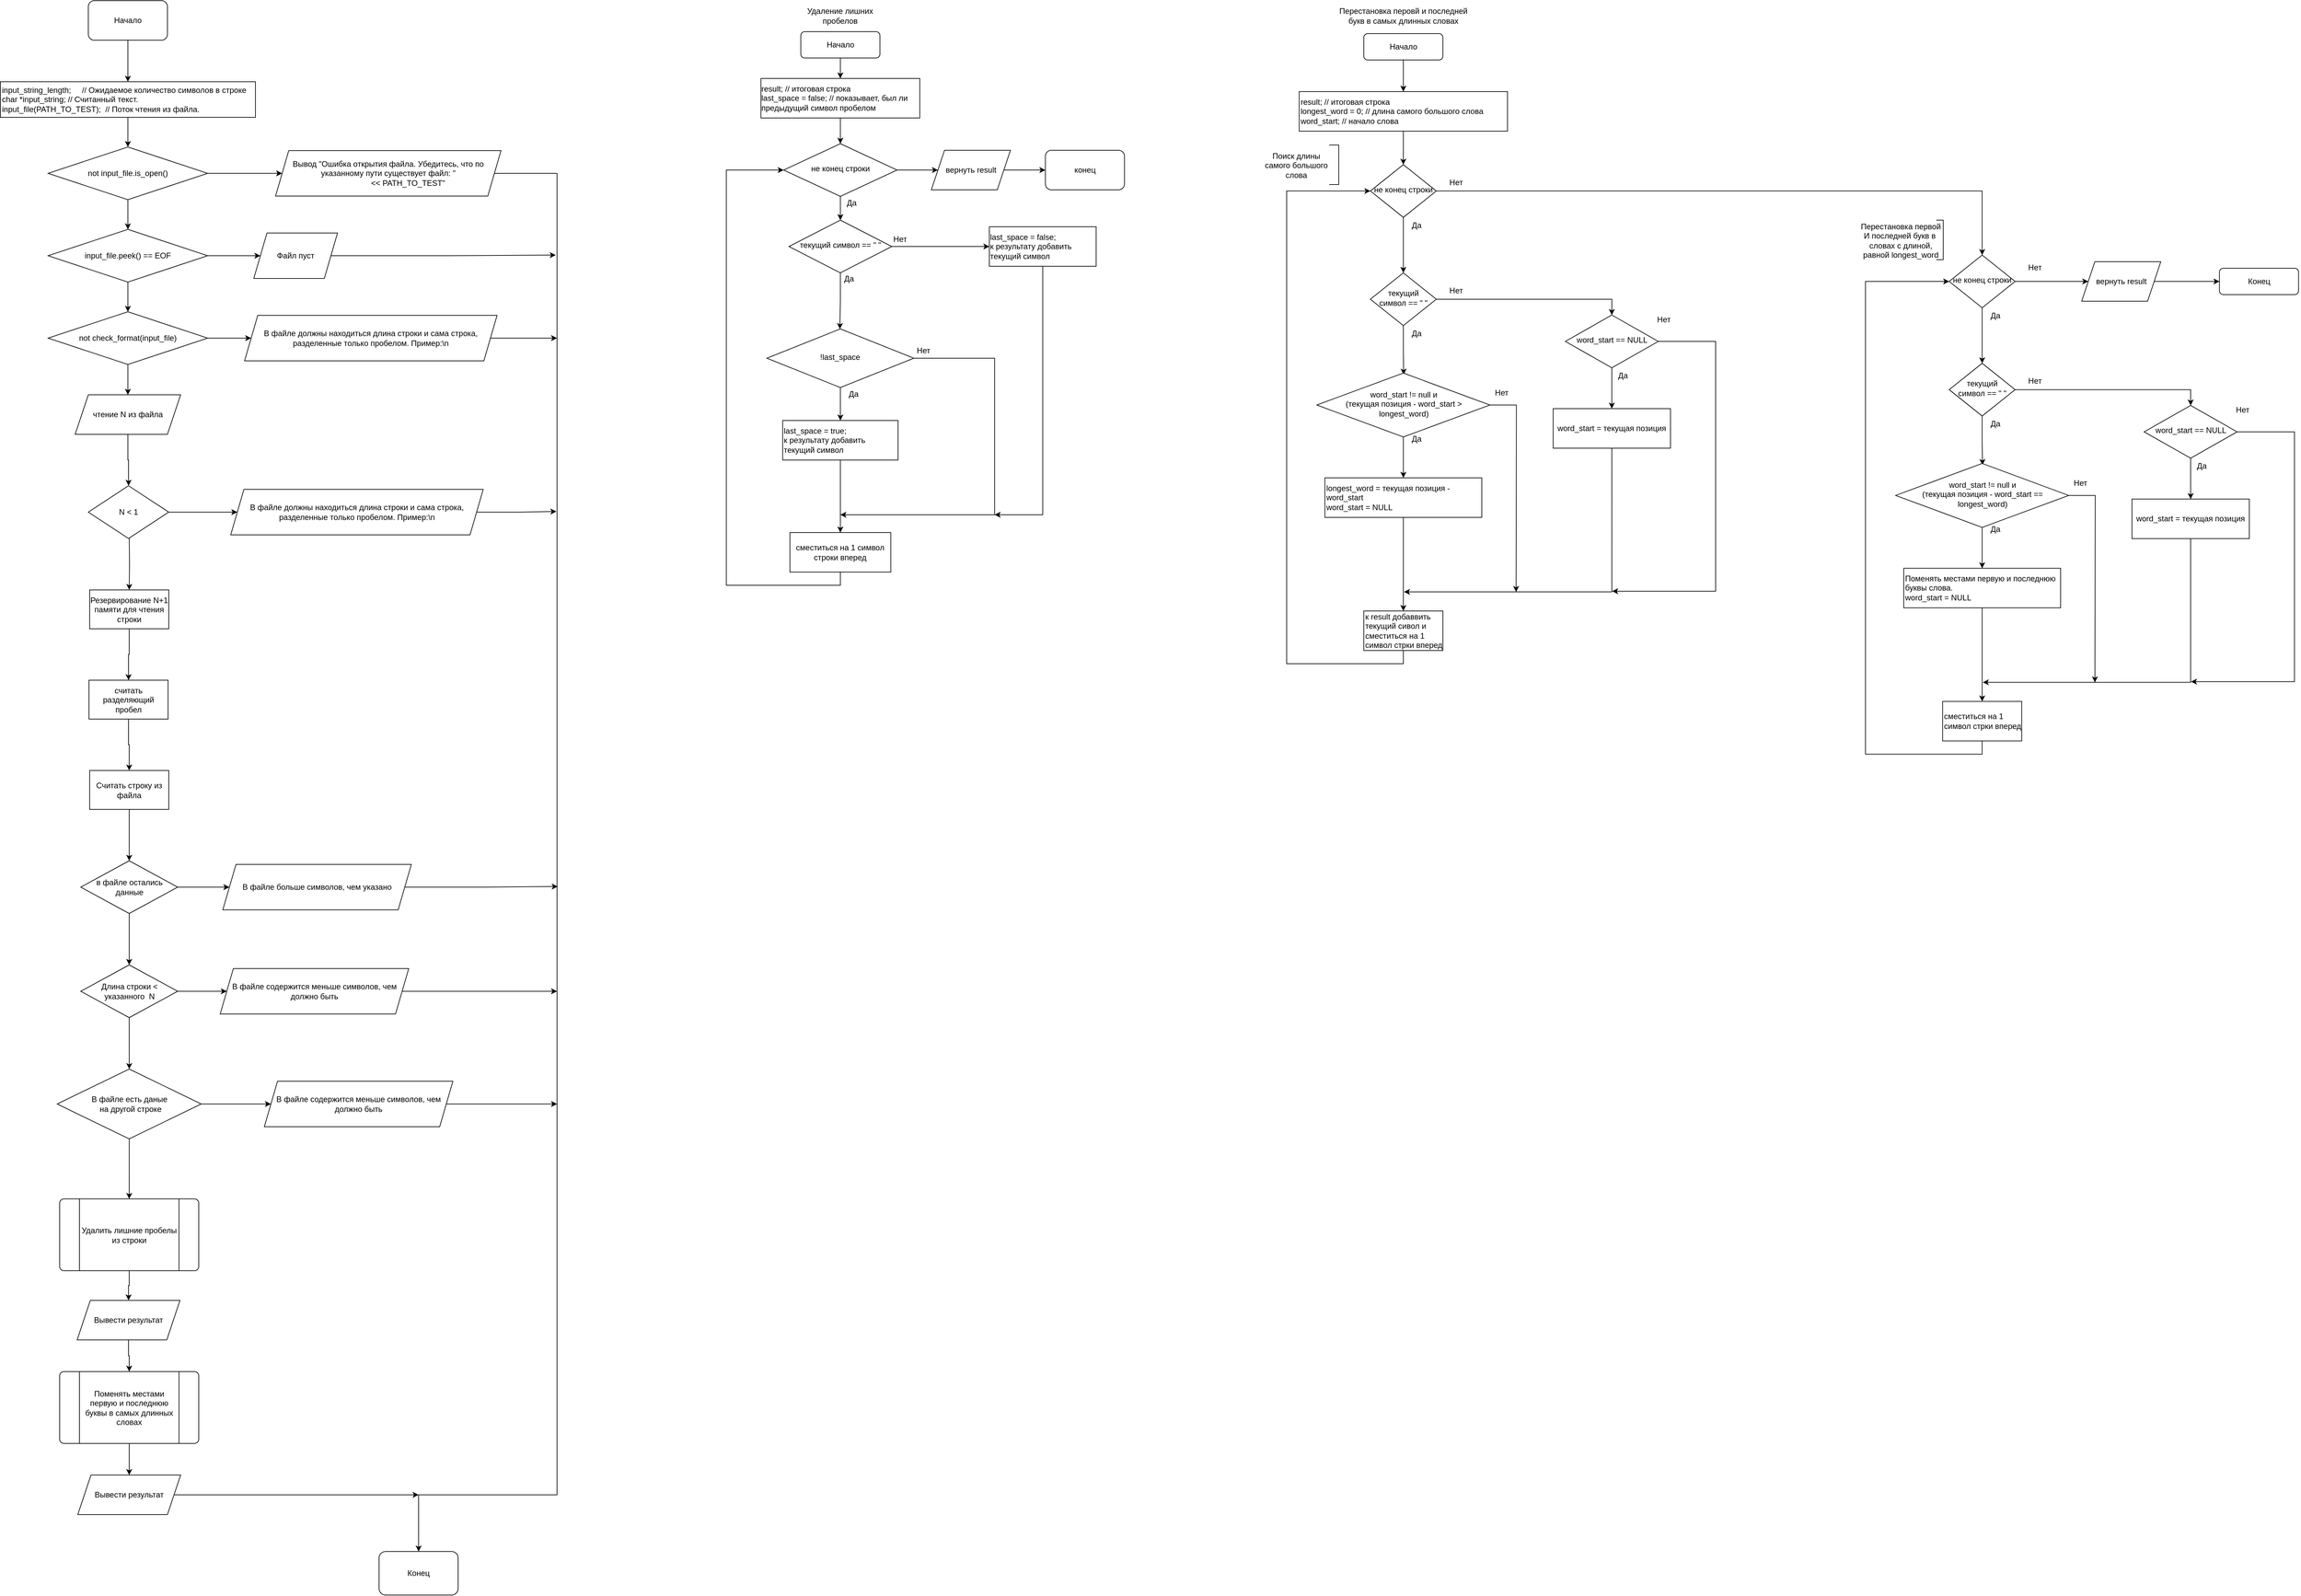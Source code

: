 <mxfile version="22.1.2" type="device">
  <diagram name="Страница — 1" id="MZVa7jPSx1NcyBWxPiv5">
    <mxGraphModel dx="8632" dy="5152" grid="0" gridSize="10" guides="1" tooltips="1" connect="1" arrows="1" fold="1" page="0" pageScale="1" pageWidth="827" pageHeight="1169" math="0" shadow="0">
      <root>
        <mxCell id="0" />
        <mxCell id="1" parent="0" />
        <mxCell id="72HGiSXZPxvzh-8G6nqW-5" style="edgeStyle=orthogonalEdgeStyle;rounded=0;orthogonalLoop=1;jettySize=auto;html=1;" parent="1" source="72HGiSXZPxvzh-8G6nqW-2" target="72HGiSXZPxvzh-8G6nqW-4" edge="1">
          <mxGeometry relative="1" as="geometry" />
        </mxCell>
        <mxCell id="72HGiSXZPxvzh-8G6nqW-2" value="&lt;div&gt;input_string_length;&amp;nbsp; &amp;nbsp; &amp;nbsp;// Ожидаемое количество символов в строке&lt;/div&gt;&lt;div style=&quot;&quot;&gt;&lt;span style=&quot;background-color: initial;&quot;&gt;char *input_string; // Считанный текст.&lt;/span&gt;&lt;/div&gt;&lt;div&gt;input_file(PATH_TO_TEST);&amp;nbsp; // Поток чтения из файла.&lt;/div&gt;" style="rounded=0;whiteSpace=wrap;html=1;align=left;" parent="1" vertex="1">
          <mxGeometry x="-6.5" y="102" width="387" height="54" as="geometry" />
        </mxCell>
        <mxCell id="72HGiSXZPxvzh-8G6nqW-3" style="edgeStyle=orthogonalEdgeStyle;rounded=0;orthogonalLoop=1;jettySize=auto;html=1;" parent="1" source="72HGiSXZPxvzh-8G6nqW-1" target="72HGiSXZPxvzh-8G6nqW-2" edge="1">
          <mxGeometry relative="1" as="geometry" />
        </mxCell>
        <mxCell id="72HGiSXZPxvzh-8G6nqW-1" value="Начало" style="rounded=1;whiteSpace=wrap;html=1;" parent="1" vertex="1">
          <mxGeometry x="127" y="-21" width="120" height="60" as="geometry" />
        </mxCell>
        <mxCell id="72HGiSXZPxvzh-8G6nqW-7" style="edgeStyle=orthogonalEdgeStyle;rounded=0;orthogonalLoop=1;jettySize=auto;html=1;" parent="1" source="72HGiSXZPxvzh-8G6nqW-4" target="72HGiSXZPxvzh-8G6nqW-6" edge="1">
          <mxGeometry relative="1" as="geometry" />
        </mxCell>
        <mxCell id="72HGiSXZPxvzh-8G6nqW-14" style="edgeStyle=orthogonalEdgeStyle;rounded=0;orthogonalLoop=1;jettySize=auto;html=1;" parent="1" source="72HGiSXZPxvzh-8G6nqW-4" target="72HGiSXZPxvzh-8G6nqW-10" edge="1">
          <mxGeometry relative="1" as="geometry" />
        </mxCell>
        <mxCell id="72HGiSXZPxvzh-8G6nqW-4" value="not input_file.is_open()" style="rhombus;whiteSpace=wrap;html=1;" parent="1" vertex="1">
          <mxGeometry x="66" y="201" width="242" height="80" as="geometry" />
        </mxCell>
        <mxCell id="72HGiSXZPxvzh-8G6nqW-9" style="edgeStyle=orthogonalEdgeStyle;rounded=0;orthogonalLoop=1;jettySize=auto;html=1;exitX=1;exitY=0.5;exitDx=0;exitDy=0;entryX=0.5;entryY=0;entryDx=0;entryDy=0;" parent="1" source="72HGiSXZPxvzh-8G6nqW-6" target="72HGiSXZPxvzh-8G6nqW-8" edge="1">
          <mxGeometry relative="1" as="geometry">
            <Array as="points">
              <mxPoint x="838" y="241" />
              <mxPoint x="838" y="2246" />
              <mxPoint x="628" y="2246" />
            </Array>
            <mxPoint x="628" y="2315" as="targetPoint" />
          </mxGeometry>
        </mxCell>
        <mxCell id="72HGiSXZPxvzh-8G6nqW-6" value="Вывод &quot;&lt;span style=&quot;background-color: initial;&quot;&gt;Ошибка открытия файла. Убедитесь, что по указанному пути существует файл: &quot;&lt;/span&gt;&lt;div&gt;&amp;nbsp; &amp;nbsp; &amp;nbsp; &amp;nbsp; &amp;nbsp; &amp;nbsp; &amp;nbsp; &amp;nbsp; &amp;nbsp; &amp;lt;&amp;lt; PATH_TO_TEST&quot;&lt;/div&gt;" style="shape=parallelogram;perimeter=parallelogramPerimeter;whiteSpace=wrap;html=1;fixedSize=1;" parent="1" vertex="1">
          <mxGeometry x="411" y="206.5" width="342" height="69" as="geometry" />
        </mxCell>
        <mxCell id="72HGiSXZPxvzh-8G6nqW-8" value="Конец" style="rounded=1;whiteSpace=wrap;html=1;" parent="1" vertex="1">
          <mxGeometry x="568" y="2332" width="120" height="66" as="geometry" />
        </mxCell>
        <mxCell id="72HGiSXZPxvzh-8G6nqW-12" style="edgeStyle=orthogonalEdgeStyle;rounded=0;orthogonalLoop=1;jettySize=auto;html=1;" parent="1" source="72HGiSXZPxvzh-8G6nqW-10" target="72HGiSXZPxvzh-8G6nqW-11" edge="1">
          <mxGeometry relative="1" as="geometry" />
        </mxCell>
        <mxCell id="72HGiSXZPxvzh-8G6nqW-13" style="edgeStyle=orthogonalEdgeStyle;rounded=0;orthogonalLoop=1;jettySize=auto;html=1;" parent="1" source="72HGiSXZPxvzh-8G6nqW-11" edge="1">
          <mxGeometry relative="1" as="geometry">
            <mxPoint x="836" y="365" as="targetPoint" />
          </mxGeometry>
        </mxCell>
        <mxCell id="72HGiSXZPxvzh-8G6nqW-11" value="Файл пуст" style="shape=parallelogram;perimeter=parallelogramPerimeter;whiteSpace=wrap;html=1;fixedSize=1;" parent="1" vertex="1">
          <mxGeometry x="378" y="331.5" width="127" height="69" as="geometry" />
        </mxCell>
        <mxCell id="72HGiSXZPxvzh-8G6nqW-19" style="edgeStyle=orthogonalEdgeStyle;rounded=0;orthogonalLoop=1;jettySize=auto;html=1;" parent="1" source="72HGiSXZPxvzh-8G6nqW-10" target="72HGiSXZPxvzh-8G6nqW-15" edge="1">
          <mxGeometry relative="1" as="geometry" />
        </mxCell>
        <mxCell id="72HGiSXZPxvzh-8G6nqW-10" value="input_file.peek() == EOF" style="rhombus;whiteSpace=wrap;html=1;" parent="1" vertex="1">
          <mxGeometry x="66" y="326" width="242" height="80" as="geometry" />
        </mxCell>
        <mxCell id="72HGiSXZPxvzh-8G6nqW-17" style="edgeStyle=orthogonalEdgeStyle;rounded=0;orthogonalLoop=1;jettySize=auto;html=1;entryX=0;entryY=0.5;entryDx=0;entryDy=0;" parent="1" source="72HGiSXZPxvzh-8G6nqW-15" target="72HGiSXZPxvzh-8G6nqW-16" edge="1">
          <mxGeometry relative="1" as="geometry" />
        </mxCell>
        <mxCell id="72HGiSXZPxvzh-8G6nqW-22" style="edgeStyle=orthogonalEdgeStyle;rounded=0;orthogonalLoop=1;jettySize=auto;html=1;" parent="1" source="72HGiSXZPxvzh-8G6nqW-15" target="72HGiSXZPxvzh-8G6nqW-21" edge="1">
          <mxGeometry relative="1" as="geometry" />
        </mxCell>
        <mxCell id="72HGiSXZPxvzh-8G6nqW-15" value="not check_format(input_file)" style="rhombus;whiteSpace=wrap;html=1;" parent="1" vertex="1">
          <mxGeometry x="66" y="451" width="242" height="80" as="geometry" />
        </mxCell>
        <mxCell id="72HGiSXZPxvzh-8G6nqW-18" style="edgeStyle=orthogonalEdgeStyle;rounded=0;orthogonalLoop=1;jettySize=auto;html=1;" parent="1" source="72HGiSXZPxvzh-8G6nqW-16" edge="1">
          <mxGeometry relative="1" as="geometry">
            <mxPoint x="838" y="491" as="targetPoint" />
          </mxGeometry>
        </mxCell>
        <mxCell id="72HGiSXZPxvzh-8G6nqW-16" value="В файле должны находиться длина строки и сама строка, разделенные только пробелом. Пример:\n" style="shape=parallelogram;perimeter=parallelogramPerimeter;whiteSpace=wrap;html=1;fixedSize=1;" parent="1" vertex="1">
          <mxGeometry x="364" y="456.5" width="383" height="69" as="geometry" />
        </mxCell>
        <mxCell id="72HGiSXZPxvzh-8G6nqW-25" style="edgeStyle=orthogonalEdgeStyle;rounded=0;orthogonalLoop=1;jettySize=auto;html=1;" parent="1" source="72HGiSXZPxvzh-8G6nqW-20" target="72HGiSXZPxvzh-8G6nqW-24" edge="1">
          <mxGeometry relative="1" as="geometry" />
        </mxCell>
        <mxCell id="72HGiSXZPxvzh-8G6nqW-28" style="edgeStyle=orthogonalEdgeStyle;rounded=0;orthogonalLoop=1;jettySize=auto;html=1;" parent="1" target="72HGiSXZPxvzh-8G6nqW-27" edge="1">
          <mxGeometry relative="1" as="geometry">
            <mxPoint x="189.048" y="794.999" as="sourcePoint" />
          </mxGeometry>
        </mxCell>
        <mxCell id="72HGiSXZPxvzh-8G6nqW-20" value="N &amp;lt; 1" style="rhombus;whiteSpace=wrap;html=1;" parent="1" vertex="1">
          <mxGeometry x="127" y="715" width="122" height="80" as="geometry" />
        </mxCell>
        <mxCell id="72HGiSXZPxvzh-8G6nqW-23" style="edgeStyle=orthogonalEdgeStyle;rounded=0;orthogonalLoop=1;jettySize=auto;html=1;" parent="1" source="72HGiSXZPxvzh-8G6nqW-21" target="72HGiSXZPxvzh-8G6nqW-20" edge="1">
          <mxGeometry relative="1" as="geometry" />
        </mxCell>
        <mxCell id="72HGiSXZPxvzh-8G6nqW-21" value="чтение N из файла" style="shape=parallelogram;perimeter=parallelogramPerimeter;whiteSpace=wrap;html=1;fixedSize=1;" parent="1" vertex="1">
          <mxGeometry x="107" y="577" width="160" height="60" as="geometry" />
        </mxCell>
        <mxCell id="72HGiSXZPxvzh-8G6nqW-26" style="edgeStyle=orthogonalEdgeStyle;rounded=0;orthogonalLoop=1;jettySize=auto;html=1;" parent="1" source="72HGiSXZPxvzh-8G6nqW-24" edge="1">
          <mxGeometry relative="1" as="geometry">
            <mxPoint x="837" y="754" as="targetPoint" />
          </mxGeometry>
        </mxCell>
        <mxCell id="72HGiSXZPxvzh-8G6nqW-24" value="В файле должны находиться длина строки и сама строка, разделенные только пробелом. Пример:\n" style="shape=parallelogram;perimeter=parallelogramPerimeter;whiteSpace=wrap;html=1;fixedSize=1;" parent="1" vertex="1">
          <mxGeometry x="343" y="720.5" width="383" height="69" as="geometry" />
        </mxCell>
        <mxCell id="72HGiSXZPxvzh-8G6nqW-30" style="edgeStyle=orthogonalEdgeStyle;rounded=0;orthogonalLoop=1;jettySize=auto;html=1;" parent="1" source="72HGiSXZPxvzh-8G6nqW-27" target="72HGiSXZPxvzh-8G6nqW-29" edge="1">
          <mxGeometry relative="1" as="geometry" />
        </mxCell>
        <mxCell id="72HGiSXZPxvzh-8G6nqW-27" value="Резервирование N+1 памяти для чтения строки" style="rounded=0;whiteSpace=wrap;html=1;" parent="1" vertex="1">
          <mxGeometry x="129" y="873.03" width="120" height="59" as="geometry" />
        </mxCell>
        <mxCell id="72HGiSXZPxvzh-8G6nqW-32" style="edgeStyle=orthogonalEdgeStyle;rounded=0;orthogonalLoop=1;jettySize=auto;html=1;" parent="1" source="72HGiSXZPxvzh-8G6nqW-29" target="72HGiSXZPxvzh-8G6nqW-31" edge="1">
          <mxGeometry relative="1" as="geometry" />
        </mxCell>
        <mxCell id="72HGiSXZPxvzh-8G6nqW-29" value="считать разделяющий пробел" style="rounded=0;whiteSpace=wrap;html=1;" parent="1" vertex="1">
          <mxGeometry x="128" y="1010" width="120" height="59" as="geometry" />
        </mxCell>
        <mxCell id="72HGiSXZPxvzh-8G6nqW-35" style="edgeStyle=orthogonalEdgeStyle;rounded=0;orthogonalLoop=1;jettySize=auto;html=1;" parent="1" source="72HGiSXZPxvzh-8G6nqW-31" target="72HGiSXZPxvzh-8G6nqW-33" edge="1">
          <mxGeometry relative="1" as="geometry" />
        </mxCell>
        <mxCell id="72HGiSXZPxvzh-8G6nqW-31" value="Считать строку из файла" style="rounded=0;whiteSpace=wrap;html=1;" parent="1" vertex="1">
          <mxGeometry x="129" y="1147" width="120" height="59" as="geometry" />
        </mxCell>
        <mxCell id="72HGiSXZPxvzh-8G6nqW-37" style="edgeStyle=orthogonalEdgeStyle;rounded=0;orthogonalLoop=1;jettySize=auto;html=1;" parent="1" source="72HGiSXZPxvzh-8G6nqW-33" target="72HGiSXZPxvzh-8G6nqW-36" edge="1">
          <mxGeometry relative="1" as="geometry" />
        </mxCell>
        <mxCell id="72HGiSXZPxvzh-8G6nqW-40" style="edgeStyle=orthogonalEdgeStyle;rounded=0;orthogonalLoop=1;jettySize=auto;html=1;" parent="1" source="72HGiSXZPxvzh-8G6nqW-33" target="72HGiSXZPxvzh-8G6nqW-39" edge="1">
          <mxGeometry relative="1" as="geometry" />
        </mxCell>
        <mxCell id="72HGiSXZPxvzh-8G6nqW-33" value="в файле остались данные" style="rhombus;whiteSpace=wrap;html=1;" parent="1" vertex="1">
          <mxGeometry x="115.5" y="1284" width="147" height="80" as="geometry" />
        </mxCell>
        <mxCell id="72HGiSXZPxvzh-8G6nqW-38" style="edgeStyle=orthogonalEdgeStyle;rounded=0;orthogonalLoop=1;jettySize=auto;html=1;" parent="1" source="72HGiSXZPxvzh-8G6nqW-36" edge="1">
          <mxGeometry relative="1" as="geometry">
            <mxPoint x="839" y="1323" as="targetPoint" />
          </mxGeometry>
        </mxCell>
        <mxCell id="72HGiSXZPxvzh-8G6nqW-36" value="В файле больше символов, чем указано" style="shape=parallelogram;perimeter=parallelogramPerimeter;whiteSpace=wrap;html=1;fixedSize=1;" parent="1" vertex="1">
          <mxGeometry x="331" y="1289.5" width="286" height="69" as="geometry" />
        </mxCell>
        <mxCell id="72HGiSXZPxvzh-8G6nqW-42" style="edgeStyle=orthogonalEdgeStyle;rounded=0;orthogonalLoop=1;jettySize=auto;html=1;" parent="1" source="72HGiSXZPxvzh-8G6nqW-39" target="72HGiSXZPxvzh-8G6nqW-41" edge="1">
          <mxGeometry relative="1" as="geometry" />
        </mxCell>
        <mxCell id="72HGiSXZPxvzh-8G6nqW-46" style="edgeStyle=orthogonalEdgeStyle;rounded=0;orthogonalLoop=1;jettySize=auto;html=1;" parent="1" source="72HGiSXZPxvzh-8G6nqW-39" target="72HGiSXZPxvzh-8G6nqW-44" edge="1">
          <mxGeometry relative="1" as="geometry" />
        </mxCell>
        <mxCell id="72HGiSXZPxvzh-8G6nqW-39" value="Длина строки &amp;lt; указанного&amp;nbsp; N" style="rhombus;whiteSpace=wrap;html=1;" parent="1" vertex="1">
          <mxGeometry x="115.5" y="1442" width="147" height="80" as="geometry" />
        </mxCell>
        <mxCell id="72HGiSXZPxvzh-8G6nqW-43" style="edgeStyle=orthogonalEdgeStyle;rounded=0;orthogonalLoop=1;jettySize=auto;html=1;" parent="1" source="72HGiSXZPxvzh-8G6nqW-41" edge="1">
          <mxGeometry relative="1" as="geometry">
            <mxPoint x="838" y="1482" as="targetPoint" />
            <Array as="points">
              <mxPoint x="825" y="1482" />
            </Array>
          </mxGeometry>
        </mxCell>
        <mxCell id="72HGiSXZPxvzh-8G6nqW-41" value="В файле содержится меньше символов, чем должно быть" style="shape=parallelogram;perimeter=parallelogramPerimeter;whiteSpace=wrap;html=1;fixedSize=1;" parent="1" vertex="1">
          <mxGeometry x="327" y="1447.5" width="286" height="69" as="geometry" />
        </mxCell>
        <mxCell id="72HGiSXZPxvzh-8G6nqW-48" style="edgeStyle=orthogonalEdgeStyle;rounded=0;orthogonalLoop=1;jettySize=auto;html=1;" parent="1" source="72HGiSXZPxvzh-8G6nqW-44" target="72HGiSXZPxvzh-8G6nqW-47" edge="1">
          <mxGeometry relative="1" as="geometry" />
        </mxCell>
        <mxCell id="72HGiSXZPxvzh-8G6nqW-52" style="edgeStyle=orthogonalEdgeStyle;rounded=0;orthogonalLoop=1;jettySize=auto;html=1;entryX=0.5;entryY=0;entryDx=0;entryDy=0;" parent="1" source="72HGiSXZPxvzh-8G6nqW-44" target="72HGiSXZPxvzh-8G6nqW-51" edge="1">
          <mxGeometry relative="1" as="geometry" />
        </mxCell>
        <mxCell id="72HGiSXZPxvzh-8G6nqW-44" value="В файле есть даные&lt;div&gt;&amp;nbsp;на другой строке&lt;/div&gt;" style="rhombus;whiteSpace=wrap;html=1;align=center;" parent="1" vertex="1">
          <mxGeometry x="79.75" y="1600" width="218.5" height="106" as="geometry" />
        </mxCell>
        <mxCell id="72HGiSXZPxvzh-8G6nqW-49" style="edgeStyle=orthogonalEdgeStyle;rounded=0;orthogonalLoop=1;jettySize=auto;html=1;" parent="1" source="72HGiSXZPxvzh-8G6nqW-47" edge="1">
          <mxGeometry relative="1" as="geometry">
            <mxPoint x="838" y="1653" as="targetPoint" />
          </mxGeometry>
        </mxCell>
        <mxCell id="72HGiSXZPxvzh-8G6nqW-55" style="edgeStyle=orthogonalEdgeStyle;rounded=0;orthogonalLoop=1;jettySize=auto;html=1;" parent="1" source="72HGiSXZPxvzh-8G6nqW-51" target="72HGiSXZPxvzh-8G6nqW-54" edge="1">
          <mxGeometry relative="1" as="geometry" />
        </mxCell>
        <mxCell id="72HGiSXZPxvzh-8G6nqW-51" value="Удалить лишние пробелы из строки" style="verticalLabelPosition=middle;verticalAlign=middle;html=1;shape=process;whiteSpace=wrap;rounded=1;size=0.14;arcSize=6;labelPosition=center;align=center;" parent="1" vertex="1">
          <mxGeometry x="83.5" y="1797" width="211" height="109" as="geometry" />
        </mxCell>
        <mxCell id="72HGiSXZPxvzh-8G6nqW-47" value="В файле содержится меньше символов, чем должно быть" style="shape=parallelogram;perimeter=parallelogramPerimeter;whiteSpace=wrap;html=1;fixedSize=1;" parent="1" vertex="1">
          <mxGeometry x="394" y="1618.5" width="286" height="69" as="geometry" />
        </mxCell>
        <mxCell id="72HGiSXZPxvzh-8G6nqW-58" style="edgeStyle=orthogonalEdgeStyle;rounded=0;orthogonalLoop=1;jettySize=auto;html=1;" parent="1" source="72HGiSXZPxvzh-8G6nqW-53" target="72HGiSXZPxvzh-8G6nqW-57" edge="1">
          <mxGeometry relative="1" as="geometry" />
        </mxCell>
        <mxCell id="72HGiSXZPxvzh-8G6nqW-53" value="Поменять местами&lt;div&gt;первую и последнюю буквы в самых длинных словах&lt;/div&gt;" style="verticalLabelPosition=middle;verticalAlign=middle;html=1;shape=process;whiteSpace=wrap;rounded=1;size=0.14;arcSize=6;labelPosition=center;align=center;" parent="1" vertex="1">
          <mxGeometry x="83.5" y="2059" width="211" height="109" as="geometry" />
        </mxCell>
        <mxCell id="72HGiSXZPxvzh-8G6nqW-56" style="edgeStyle=orthogonalEdgeStyle;rounded=0;orthogonalLoop=1;jettySize=auto;html=1;" parent="1" source="72HGiSXZPxvzh-8G6nqW-54" target="72HGiSXZPxvzh-8G6nqW-53" edge="1">
          <mxGeometry relative="1" as="geometry" />
        </mxCell>
        <mxCell id="72HGiSXZPxvzh-8G6nqW-54" value="Вывести результат" style="shape=parallelogram;perimeter=parallelogramPerimeter;whiteSpace=wrap;html=1;fixedSize=1;" parent="1" vertex="1">
          <mxGeometry x="110" y="1951" width="156" height="60" as="geometry" />
        </mxCell>
        <mxCell id="uF5ZklQ7YAwPRrNdHYx_-1" style="edgeStyle=orthogonalEdgeStyle;rounded=0;orthogonalLoop=1;jettySize=auto;html=1;exitX=1;exitY=0.5;exitDx=0;exitDy=0;" edge="1" parent="1" source="72HGiSXZPxvzh-8G6nqW-57">
          <mxGeometry relative="1" as="geometry">
            <mxPoint x="628" y="2246" as="targetPoint" />
          </mxGeometry>
        </mxCell>
        <mxCell id="72HGiSXZPxvzh-8G6nqW-57" value="Вывести результат" style="shape=parallelogram;perimeter=parallelogramPerimeter;whiteSpace=wrap;html=1;fixedSize=1;" parent="1" vertex="1">
          <mxGeometry x="111" y="2216" width="156" height="60" as="geometry" />
        </mxCell>
        <mxCell id="uF5ZklQ7YAwPRrNdHYx_-6" style="edgeStyle=orthogonalEdgeStyle;rounded=0;orthogonalLoop=1;jettySize=auto;html=1;exitX=0.5;exitY=1;exitDx=0;exitDy=0;" edge="1" parent="1" source="uF5ZklQ7YAwPRrNdHYx_-2" target="uF5ZklQ7YAwPRrNdHYx_-5">
          <mxGeometry relative="1" as="geometry" />
        </mxCell>
        <mxCell id="uF5ZklQ7YAwPRrNdHYx_-2" value="Начало" style="rounded=1;whiteSpace=wrap;html=1;fontSize=12;glass=0;strokeWidth=1;shadow=0;" vertex="1" parent="1">
          <mxGeometry x="1207.8" y="26" width="120" height="40" as="geometry" />
        </mxCell>
        <mxCell id="uF5ZklQ7YAwPRrNdHYx_-3" value="Удаление лишних пробелов" style="text;html=1;strokeColor=none;fillColor=none;align=center;verticalAlign=middle;whiteSpace=wrap;rounded=0;" vertex="1" parent="1">
          <mxGeometry x="1205.3" y="-13" width="125" height="30" as="geometry" />
        </mxCell>
        <mxCell id="uF5ZklQ7YAwPRrNdHYx_-10" style="edgeStyle=orthogonalEdgeStyle;rounded=0;orthogonalLoop=1;jettySize=auto;html=1;exitX=0.5;exitY=1;exitDx=0;exitDy=0;entryX=0.5;entryY=0;entryDx=0;entryDy=0;" edge="1" parent="1" source="uF5ZklQ7YAwPRrNdHYx_-4" target="uF5ZklQ7YAwPRrNdHYx_-11">
          <mxGeometry relative="1" as="geometry">
            <mxPoint x="1267.8" y="311.0" as="targetPoint" />
          </mxGeometry>
        </mxCell>
        <mxCell id="uF5ZklQ7YAwPRrNdHYx_-31" style="edgeStyle=orthogonalEdgeStyle;rounded=0;orthogonalLoop=1;jettySize=auto;html=1;" edge="1" parent="1" source="uF5ZklQ7YAwPRrNdHYx_-4" target="uF5ZklQ7YAwPRrNdHYx_-30">
          <mxGeometry relative="1" as="geometry" />
        </mxCell>
        <mxCell id="uF5ZklQ7YAwPRrNdHYx_-4" value="не конец строки" style="rhombus;whiteSpace=wrap;html=1;shadow=0;fontFamily=Helvetica;fontSize=12;align=center;strokeWidth=1;spacing=6;spacingTop=-4;" vertex="1" parent="1">
          <mxGeometry x="1181.8" y="196" width="172" height="80" as="geometry" />
        </mxCell>
        <mxCell id="uF5ZklQ7YAwPRrNdHYx_-7" style="edgeStyle=orthogonalEdgeStyle;rounded=0;orthogonalLoop=1;jettySize=auto;html=1;exitX=0.5;exitY=1;exitDx=0;exitDy=0;entryX=0.5;entryY=0;entryDx=0;entryDy=0;" edge="1" parent="1" source="uF5ZklQ7YAwPRrNdHYx_-5" target="uF5ZklQ7YAwPRrNdHYx_-4">
          <mxGeometry relative="1" as="geometry" />
        </mxCell>
        <mxCell id="uF5ZklQ7YAwPRrNdHYx_-5" value="&lt;div style=&quot;text-align: left;&quot;&gt;&lt;span style=&quot;background-color: initial;&quot;&gt;result; // итоговая строка&lt;/span&gt;&lt;/div&gt;&lt;div style=&quot;text-align: left;&quot;&gt;&lt;span style=&quot;background-color: initial;&quot;&gt;last_space = false; // показывает, был ли предыдущий символ пробелом&lt;/span&gt;&lt;/div&gt;" style="rounded=0;whiteSpace=wrap;html=1;" vertex="1" parent="1">
          <mxGeometry x="1147.3" y="97" width="241" height="60" as="geometry" />
        </mxCell>
        <mxCell id="uF5ZklQ7YAwPRrNdHYx_-12" style="edgeStyle=orthogonalEdgeStyle;rounded=0;orthogonalLoop=1;jettySize=auto;html=1;exitX=0.5;exitY=1;exitDx=0;exitDy=0;" edge="1" parent="1" source="uF5ZklQ7YAwPRrNdHYx_-11">
          <mxGeometry relative="1" as="geometry">
            <mxPoint x="1267.038" y="477.19" as="targetPoint" />
          </mxGeometry>
        </mxCell>
        <mxCell id="uF5ZklQ7YAwPRrNdHYx_-13" style="edgeStyle=orthogonalEdgeStyle;rounded=0;orthogonalLoop=1;jettySize=auto;html=1;exitX=1;exitY=0.5;exitDx=0;exitDy=0;" edge="1" parent="1" source="uF5ZklQ7YAwPRrNdHYx_-11" target="uF5ZklQ7YAwPRrNdHYx_-26">
          <mxGeometry relative="1" as="geometry">
            <mxPoint x="1470.8" y="355" as="targetPoint" />
            <Array as="points" />
          </mxGeometry>
        </mxCell>
        <mxCell id="uF5ZklQ7YAwPRrNdHYx_-11" value="текущий символ == &quot; &quot;" style="rhombus;whiteSpace=wrap;html=1;shadow=0;fontFamily=Helvetica;fontSize=12;align=center;strokeWidth=1;spacing=6;spacingTop=-4;" vertex="1" parent="1">
          <mxGeometry x="1189.8" y="312" width="156" height="80" as="geometry" />
        </mxCell>
        <mxCell id="uF5ZklQ7YAwPRrNdHYx_-14" value="Нет" style="text;html=1;strokeColor=none;fillColor=none;align=center;verticalAlign=middle;whiteSpace=wrap;rounded=0;" vertex="1" parent="1">
          <mxGeometry x="1345.8" y="332" width="25" height="17" as="geometry" />
        </mxCell>
        <mxCell id="uF5ZklQ7YAwPRrNdHYx_-15" value="Да" style="text;html=1;strokeColor=none;fillColor=none;align=center;verticalAlign=middle;whiteSpace=wrap;rounded=0;" vertex="1" parent="1">
          <mxGeometry x="1250.8" y="386" width="60" height="30" as="geometry" />
        </mxCell>
        <mxCell id="uF5ZklQ7YAwPRrNdHYx_-17" style="edgeStyle=orthogonalEdgeStyle;rounded=0;orthogonalLoop=1;jettySize=auto;html=1;exitX=0.5;exitY=1;exitDx=0;exitDy=0;entryX=0.5;entryY=0;entryDx=0;entryDy=0;" edge="1" source="uF5ZklQ7YAwPRrNdHYx_-19" parent="1" target="uF5ZklQ7YAwPRrNdHYx_-23">
          <mxGeometry relative="1" as="geometry">
            <mxPoint x="1268.038" y="642.19" as="targetPoint" />
          </mxGeometry>
        </mxCell>
        <mxCell id="uF5ZklQ7YAwPRrNdHYx_-18" style="edgeStyle=orthogonalEdgeStyle;rounded=0;orthogonalLoop=1;jettySize=auto;html=1;exitX=1;exitY=0.5;exitDx=0;exitDy=0;" edge="1" source="uF5ZklQ7YAwPRrNdHYx_-19" parent="1">
          <mxGeometry relative="1" as="geometry">
            <mxPoint x="1267.8" y="759" as="targetPoint" />
            <Array as="points">
              <mxPoint x="1501.8" y="522" />
              <mxPoint x="1501.8" y="759" />
              <mxPoint x="1301.8" y="759" />
            </Array>
          </mxGeometry>
        </mxCell>
        <mxCell id="uF5ZklQ7YAwPRrNdHYx_-19" value="!last_space" style="rhombus;whiteSpace=wrap;html=1;shadow=0;fontFamily=Helvetica;fontSize=12;align=center;strokeWidth=1;spacing=6;spacingTop=-4;" vertex="1" parent="1">
          <mxGeometry x="1156.3" y="477" width="223" height="89" as="geometry" />
        </mxCell>
        <mxCell id="uF5ZklQ7YAwPRrNdHYx_-20" value="Нет" style="text;html=1;strokeColor=none;fillColor=none;align=center;verticalAlign=middle;whiteSpace=wrap;rounded=0;" vertex="1" parent="1">
          <mxGeometry x="1379.3" y="502" width="29.5" height="16" as="geometry" />
        </mxCell>
        <mxCell id="uF5ZklQ7YAwPRrNdHYx_-21" value="Да" style="text;html=1;strokeColor=none;fillColor=none;align=center;verticalAlign=middle;whiteSpace=wrap;rounded=0;" vertex="1" parent="1">
          <mxGeometry x="1257.8" y="561" width="60" height="30" as="geometry" />
        </mxCell>
        <mxCell id="uF5ZklQ7YAwPRrNdHYx_-33" style="edgeStyle=orthogonalEdgeStyle;rounded=0;orthogonalLoop=1;jettySize=auto;html=1;entryX=0.5;entryY=0;entryDx=0;entryDy=0;" edge="1" parent="1" source="uF5ZklQ7YAwPRrNdHYx_-23" target="uF5ZklQ7YAwPRrNdHYx_-24">
          <mxGeometry relative="1" as="geometry">
            <mxPoint x="1267.8" y="759" as="targetPoint" />
          </mxGeometry>
        </mxCell>
        <mxCell id="uF5ZklQ7YAwPRrNdHYx_-23" value="last_space = true;&lt;br&gt;к результату добавить текущий символ" style="rounded=0;whiteSpace=wrap;html=1;align=left;" vertex="1" parent="1">
          <mxGeometry x="1180.3" y="616" width="175" height="60" as="geometry" />
        </mxCell>
        <mxCell id="uF5ZklQ7YAwPRrNdHYx_-25" style="edgeStyle=orthogonalEdgeStyle;rounded=0;orthogonalLoop=1;jettySize=auto;html=1;exitX=0.5;exitY=1;exitDx=0;exitDy=0;entryX=0;entryY=0.5;entryDx=0;entryDy=0;" edge="1" parent="1" source="uF5ZklQ7YAwPRrNdHYx_-24" target="uF5ZklQ7YAwPRrNdHYx_-4">
          <mxGeometry relative="1" as="geometry">
            <Array as="points">
              <mxPoint x="1267.8" y="866" />
              <mxPoint x="1094.8" y="866" />
              <mxPoint x="1094.8" y="236" />
            </Array>
          </mxGeometry>
        </mxCell>
        <mxCell id="uF5ZklQ7YAwPRrNdHYx_-24" value="сместиться на 1 символ строки вперед" style="rounded=0;whiteSpace=wrap;html=1;" vertex="1" parent="1">
          <mxGeometry x="1191.3" y="786" width="153" height="60" as="geometry" />
        </mxCell>
        <mxCell id="uF5ZklQ7YAwPRrNdHYx_-27" style="edgeStyle=orthogonalEdgeStyle;rounded=0;orthogonalLoop=1;jettySize=auto;html=1;" edge="1" parent="1" source="uF5ZklQ7YAwPRrNdHYx_-26">
          <mxGeometry relative="1" as="geometry">
            <mxPoint x="1501.8" y="759" as="targetPoint" />
            <Array as="points">
              <mxPoint x="1574.8" y="759" />
            </Array>
          </mxGeometry>
        </mxCell>
        <mxCell id="uF5ZklQ7YAwPRrNdHYx_-26" value="&lt;div style=&quot;text-align: left;&quot;&gt;&lt;span style=&quot;background-color: initial;&quot;&gt;last_space = false;&lt;/span&gt;&lt;/div&gt;&lt;div style=&quot;text-align: left;&quot;&gt;&lt;span style=&quot;background-color: initial;&quot;&gt;к результату добавить текущий символ&lt;/span&gt;&lt;/div&gt;" style="rounded=0;whiteSpace=wrap;html=1;" vertex="1" parent="1">
          <mxGeometry x="1493.8" y="322" width="162" height="60" as="geometry" />
        </mxCell>
        <mxCell id="uF5ZklQ7YAwPRrNdHYx_-28" value="Да" style="text;html=1;strokeColor=none;fillColor=none;align=center;verticalAlign=middle;whiteSpace=wrap;rounded=0;" vertex="1" parent="1">
          <mxGeometry x="1254.8" y="271" width="60" height="30" as="geometry" />
        </mxCell>
        <mxCell id="uF5ZklQ7YAwPRrNdHYx_-29" value="конец" style="rounded=1;whiteSpace=wrap;html=1;" vertex="1" parent="1">
          <mxGeometry x="1578.8" y="206" width="120" height="60" as="geometry" />
        </mxCell>
        <mxCell id="uF5ZklQ7YAwPRrNdHYx_-32" style="edgeStyle=orthogonalEdgeStyle;rounded=0;orthogonalLoop=1;jettySize=auto;html=1;" edge="1" parent="1" source="uF5ZklQ7YAwPRrNdHYx_-30" target="uF5ZklQ7YAwPRrNdHYx_-29">
          <mxGeometry relative="1" as="geometry" />
        </mxCell>
        <mxCell id="uF5ZklQ7YAwPRrNdHYx_-30" value="вернуть result" style="shape=parallelogram;perimeter=parallelogramPerimeter;whiteSpace=wrap;html=1;fixedSize=1;" vertex="1" parent="1">
          <mxGeometry x="1405.8" y="206" width="120" height="60" as="geometry" />
        </mxCell>
        <mxCell id="uF5ZklQ7YAwPRrNdHYx_-37" style="edgeStyle=orthogonalEdgeStyle;rounded=0;orthogonalLoop=1;jettySize=auto;html=1;exitX=0.5;exitY=1;exitDx=0;exitDy=0;" edge="1" parent="1" source="uF5ZklQ7YAwPRrNdHYx_-34" target="uF5ZklQ7YAwPRrNdHYx_-36">
          <mxGeometry relative="1" as="geometry" />
        </mxCell>
        <mxCell id="uF5ZklQ7YAwPRrNdHYx_-34" value="Начало" style="rounded=1;whiteSpace=wrap;html=1;fontSize=12;glass=0;strokeWidth=1;shadow=0;" vertex="1" parent="1">
          <mxGeometry x="2061.8" y="29" width="120" height="40" as="geometry" />
        </mxCell>
        <mxCell id="uF5ZklQ7YAwPRrNdHYx_-35" value="Перестановка перовй и последней букв в самых длинных словах" style="text;html=1;strokeColor=none;fillColor=none;align=center;verticalAlign=middle;whiteSpace=wrap;rounded=0;" vertex="1" parent="1">
          <mxGeometry x="2019.8" y="-13" width="204" height="30" as="geometry" />
        </mxCell>
        <mxCell id="uF5ZklQ7YAwPRrNdHYx_-36" value="result; // итоговая строка&lt;br&gt;longest_word = 0; // длина самого большого слова&lt;br&gt;word_start; // начало слова" style="rounded=0;whiteSpace=wrap;html=1;align=left;" vertex="1" parent="1">
          <mxGeometry x="1963.8" y="117" width="316" height="60" as="geometry" />
        </mxCell>
        <mxCell id="uF5ZklQ7YAwPRrNdHYx_-38" style="edgeStyle=orthogonalEdgeStyle;rounded=0;orthogonalLoop=1;jettySize=auto;html=1;exitX=0.5;exitY=1;exitDx=0;exitDy=0;entryX=0.5;entryY=0;entryDx=0;entryDy=0;" edge="1" source="uF5ZklQ7YAwPRrNdHYx_-40" parent="1" target="uF5ZklQ7YAwPRrNdHYx_-46">
          <mxGeometry relative="1" as="geometry">
            <mxPoint x="2122.038" y="386.0" as="targetPoint" />
          </mxGeometry>
        </mxCell>
        <mxCell id="uF5ZklQ7YAwPRrNdHYx_-39" style="edgeStyle=orthogonalEdgeStyle;rounded=0;orthogonalLoop=1;jettySize=auto;html=1;exitX=1;exitY=0.5;exitDx=0;exitDy=0;entryX=0.5;entryY=0;entryDx=0;entryDy=0;" edge="1" source="uF5ZklQ7YAwPRrNdHYx_-40" parent="1" target="uF5ZklQ7YAwPRrNdHYx_-71">
          <mxGeometry relative="1" as="geometry">
            <mxPoint x="2793.8" y="268" as="targetPoint" />
          </mxGeometry>
        </mxCell>
        <mxCell id="uF5ZklQ7YAwPRrNdHYx_-40" value="не конец строки" style="rhombus;whiteSpace=wrap;html=1;shadow=0;fontFamily=Helvetica;fontSize=12;align=center;strokeWidth=1;spacing=6;spacingTop=-4;" vertex="1" parent="1">
          <mxGeometry x="2071.8" y="227.81" width="100" height="80" as="geometry" />
        </mxCell>
        <mxCell id="uF5ZklQ7YAwPRrNdHYx_-41" value="Нет" style="text;html=1;strokeColor=none;fillColor=none;align=center;verticalAlign=middle;whiteSpace=wrap;rounded=0;" vertex="1" parent="1">
          <mxGeometry x="2171.8" y="239.81" width="60" height="30" as="geometry" />
        </mxCell>
        <mxCell id="uF5ZklQ7YAwPRrNdHYx_-42" value="Да" style="text;html=1;strokeColor=none;fillColor=none;align=center;verticalAlign=middle;whiteSpace=wrap;rounded=0;" vertex="1" parent="1">
          <mxGeometry x="2111.8" y="304.81" width="60" height="30" as="geometry" />
        </mxCell>
        <mxCell id="uF5ZklQ7YAwPRrNdHYx_-43" style="edgeStyle=orthogonalEdgeStyle;rounded=0;orthogonalLoop=1;jettySize=auto;html=1;exitX=0.5;exitY=1;exitDx=0;exitDy=0;entryX=0.5;entryY=0;entryDx=0;entryDy=0;" edge="1" parent="1" source="uF5ZklQ7YAwPRrNdHYx_-36" target="uF5ZklQ7YAwPRrNdHYx_-40">
          <mxGeometry relative="1" as="geometry" />
        </mxCell>
        <mxCell id="uF5ZklQ7YAwPRrNdHYx_-44" style="edgeStyle=orthogonalEdgeStyle;rounded=0;orthogonalLoop=1;jettySize=auto;html=1;exitX=0.5;exitY=1;exitDx=0;exitDy=0;entryX=0.502;entryY=0.025;entryDx=0;entryDy=0;entryPerimeter=0;" edge="1" source="uF5ZklQ7YAwPRrNdHYx_-46" parent="1" target="uF5ZklQ7YAwPRrNdHYx_-51">
          <mxGeometry relative="1" as="geometry">
            <mxPoint x="2122.038" y="550.19" as="targetPoint" />
          </mxGeometry>
        </mxCell>
        <mxCell id="uF5ZklQ7YAwPRrNdHYx_-45" style="edgeStyle=orthogonalEdgeStyle;rounded=0;orthogonalLoop=1;jettySize=auto;html=1;exitX=1;exitY=0.5;exitDx=0;exitDy=0;entryX=0.5;entryY=0;entryDx=0;entryDy=0;" edge="1" source="uF5ZklQ7YAwPRrNdHYx_-46" parent="1" target="uF5ZklQ7YAwPRrNdHYx_-59">
          <mxGeometry relative="1" as="geometry">
            <mxPoint x="2294.419" y="432.095" as="targetPoint" />
          </mxGeometry>
        </mxCell>
        <mxCell id="uF5ZklQ7YAwPRrNdHYx_-46" value="текущий символ == &quot; &quot;" style="rhombus;whiteSpace=wrap;html=1;shadow=0;fontFamily=Helvetica;fontSize=12;align=center;strokeWidth=1;spacing=6;spacingTop=-4;" vertex="1" parent="1">
          <mxGeometry x="2071.8" y="392" width="100" height="80" as="geometry" />
        </mxCell>
        <mxCell id="uF5ZklQ7YAwPRrNdHYx_-47" value="Нет" style="text;html=1;strokeColor=none;fillColor=none;align=center;verticalAlign=middle;whiteSpace=wrap;rounded=0;" vertex="1" parent="1">
          <mxGeometry x="2171.8" y="404" width="60" height="30" as="geometry" />
        </mxCell>
        <mxCell id="uF5ZklQ7YAwPRrNdHYx_-48" value="Да" style="text;html=1;strokeColor=none;fillColor=none;align=center;verticalAlign=middle;whiteSpace=wrap;rounded=0;" vertex="1" parent="1">
          <mxGeometry x="2111.8" y="469" width="60" height="30" as="geometry" />
        </mxCell>
        <mxCell id="uF5ZklQ7YAwPRrNdHYx_-49" style="edgeStyle=orthogonalEdgeStyle;rounded=0;orthogonalLoop=1;jettySize=auto;html=1;exitX=0.5;exitY=1;exitDx=0;exitDy=0;entryX=0.5;entryY=0;entryDx=0;entryDy=0;" edge="1" source="uF5ZklQ7YAwPRrNdHYx_-51" parent="1" target="uF5ZklQ7YAwPRrNdHYx_-54">
          <mxGeometry relative="1" as="geometry">
            <mxPoint x="2122.038" y="710.19" as="targetPoint" />
          </mxGeometry>
        </mxCell>
        <mxCell id="uF5ZklQ7YAwPRrNdHYx_-67" style="edgeStyle=orthogonalEdgeStyle;rounded=0;orthogonalLoop=1;jettySize=auto;html=1;" edge="1" parent="1" source="uF5ZklQ7YAwPRrNdHYx_-51">
          <mxGeometry relative="1" as="geometry">
            <mxPoint x="2292.848" y="876.143" as="targetPoint" />
          </mxGeometry>
        </mxCell>
        <mxCell id="uF5ZklQ7YAwPRrNdHYx_-51" value="word_start != null и &lt;br&gt;(текущая позиция - word_start &amp;gt; longest_word)" style="rhombus;whiteSpace=wrap;html=1;shadow=0;fontFamily=Helvetica;fontSize=12;align=center;strokeWidth=1;spacing=6;spacingTop=-4;" vertex="1" parent="1">
          <mxGeometry x="1990.55" y="544" width="262.5" height="97" as="geometry" />
        </mxCell>
        <mxCell id="uF5ZklQ7YAwPRrNdHYx_-52" value="Нет" style="text;html=1;strokeColor=none;fillColor=none;align=center;verticalAlign=middle;whiteSpace=wrap;rounded=0;" vertex="1" parent="1">
          <mxGeometry x="2240.8" y="559" width="60" height="30" as="geometry" />
        </mxCell>
        <mxCell id="uF5ZklQ7YAwPRrNdHYx_-53" value="Да" style="text;html=1;strokeColor=none;fillColor=none;align=center;verticalAlign=middle;whiteSpace=wrap;rounded=0;" vertex="1" parent="1">
          <mxGeometry x="2111.8" y="629" width="60" height="30" as="geometry" />
        </mxCell>
        <mxCell id="uF5ZklQ7YAwPRrNdHYx_-56" style="edgeStyle=orthogonalEdgeStyle;rounded=0;orthogonalLoop=1;jettySize=auto;html=1;exitX=0.5;exitY=1;exitDx=0;exitDy=0;" edge="1" parent="1" source="uF5ZklQ7YAwPRrNdHYx_-54" target="uF5ZklQ7YAwPRrNdHYx_-55">
          <mxGeometry relative="1" as="geometry" />
        </mxCell>
        <mxCell id="uF5ZklQ7YAwPRrNdHYx_-54" value="longest_word =&amp;nbsp;текущая позиция - word_start&lt;br&gt;word_start = NULL" style="rounded=0;whiteSpace=wrap;html=1;align=left;" vertex="1" parent="1">
          <mxGeometry x="2002.8" y="703" width="238" height="60" as="geometry" />
        </mxCell>
        <mxCell id="uF5ZklQ7YAwPRrNdHYx_-66" style="edgeStyle=orthogonalEdgeStyle;rounded=0;orthogonalLoop=1;jettySize=auto;html=1;exitX=0.5;exitY=1;exitDx=0;exitDy=0;entryX=0;entryY=0.5;entryDx=0;entryDy=0;" edge="1" parent="1" source="uF5ZklQ7YAwPRrNdHYx_-55" target="uF5ZklQ7YAwPRrNdHYx_-40">
          <mxGeometry relative="1" as="geometry">
            <Array as="points">
              <mxPoint x="2121.8" y="985" />
              <mxPoint x="1944.8" y="985" />
              <mxPoint x="1944.8" y="268" />
            </Array>
          </mxGeometry>
        </mxCell>
        <mxCell id="uF5ZklQ7YAwPRrNdHYx_-55" value="к result добаввить текущий сивол и сместиться на 1 символ стрки вперед" style="rounded=0;whiteSpace=wrap;html=1;align=left;" vertex="1" parent="1">
          <mxGeometry x="2061.8" y="905" width="120" height="60" as="geometry" />
        </mxCell>
        <mxCell id="uF5ZklQ7YAwPRrNdHYx_-57" style="edgeStyle=orthogonalEdgeStyle;rounded=0;orthogonalLoop=1;jettySize=auto;html=1;exitX=0.5;exitY=1;exitDx=0;exitDy=0;entryX=0.5;entryY=0;entryDx=0;entryDy=0;" edge="1" source="uF5ZklQ7YAwPRrNdHYx_-59" parent="1" target="uF5ZklQ7YAwPRrNdHYx_-62">
          <mxGeometry relative="1" as="geometry">
            <mxPoint x="2436.788" y="594.19" as="targetPoint" />
          </mxGeometry>
        </mxCell>
        <mxCell id="uF5ZklQ7YAwPRrNdHYx_-65" style="edgeStyle=orthogonalEdgeStyle;rounded=0;orthogonalLoop=1;jettySize=auto;html=1;exitX=1;exitY=0.5;exitDx=0;exitDy=0;" edge="1" parent="1" source="uF5ZklQ7YAwPRrNdHYx_-59">
          <mxGeometry relative="1" as="geometry">
            <mxPoint x="2438.55" y="875" as="targetPoint" />
            <Array as="points">
              <mxPoint x="2595.55" y="496" />
              <mxPoint x="2595.55" y="875" />
            </Array>
          </mxGeometry>
        </mxCell>
        <mxCell id="uF5ZklQ7YAwPRrNdHYx_-59" value="word_start == NULL" style="rhombus;whiteSpace=wrap;html=1;shadow=0;fontFamily=Helvetica;fontSize=12;align=center;strokeWidth=1;spacing=6;spacingTop=-4;" vertex="1" parent="1">
          <mxGeometry x="2367.55" y="456" width="141" height="80" as="geometry" />
        </mxCell>
        <mxCell id="uF5ZklQ7YAwPRrNdHYx_-60" value="Нет" style="text;html=1;strokeColor=none;fillColor=none;align=center;verticalAlign=middle;whiteSpace=wrap;rounded=0;" vertex="1" parent="1">
          <mxGeometry x="2486.55" y="448" width="60" height="30" as="geometry" />
        </mxCell>
        <mxCell id="uF5ZklQ7YAwPRrNdHYx_-61" value="Да" style="text;html=1;strokeColor=none;fillColor=none;align=center;verticalAlign=middle;whiteSpace=wrap;rounded=0;" vertex="1" parent="1">
          <mxGeometry x="2424.55" y="533" width="60" height="30" as="geometry" />
        </mxCell>
        <mxCell id="uF5ZklQ7YAwPRrNdHYx_-64" style="edgeStyle=orthogonalEdgeStyle;rounded=0;orthogonalLoop=1;jettySize=auto;html=1;exitX=0.5;exitY=1;exitDx=0;exitDy=0;" edge="1" parent="1" source="uF5ZklQ7YAwPRrNdHYx_-62">
          <mxGeometry relative="1" as="geometry">
            <mxPoint x="2122.8" y="876" as="targetPoint" />
            <Array as="points">
              <mxPoint x="2394.8" y="876" />
              <mxPoint x="2122.8" y="876" />
            </Array>
          </mxGeometry>
        </mxCell>
        <mxCell id="uF5ZklQ7YAwPRrNdHYx_-62" value="word_start = текущая позиция" style="rounded=0;whiteSpace=wrap;html=1;" vertex="1" parent="1">
          <mxGeometry x="2349.05" y="598" width="178" height="60" as="geometry" />
        </mxCell>
        <mxCell id="uF5ZklQ7YAwPRrNdHYx_-68" value="" style="shape=partialRectangle;whiteSpace=wrap;html=1;bottom=1;right=1;left=1;top=0;fillColor=none;routingCenterX=-0.5;rotation=-90;" vertex="1" parent="1">
          <mxGeometry x="1986.81" y="221" width="59.99" height="14" as="geometry" />
        </mxCell>
        <mxCell id="uF5ZklQ7YAwPRrNdHYx_-69" value="Поиск длины &lt;br&gt;самого большого &lt;br&gt;слова" style="text;html=1;align=center;verticalAlign=middle;resizable=0;points=[];autosize=1;strokeColor=none;fillColor=none;" vertex="1" parent="1">
          <mxGeometry x="1902.8" y="201" width="113" height="55" as="geometry" />
        </mxCell>
        <mxCell id="uF5ZklQ7YAwPRrNdHYx_-70" style="edgeStyle=orthogonalEdgeStyle;rounded=0;orthogonalLoop=1;jettySize=auto;html=1;exitX=0.5;exitY=1;exitDx=0;exitDy=0;entryX=0.5;entryY=0;entryDx=0;entryDy=0;" edge="1" parent="1" source="uF5ZklQ7YAwPRrNdHYx_-71" target="uF5ZklQ7YAwPRrNdHYx_-76">
          <mxGeometry relative="1" as="geometry">
            <mxPoint x="3000.078" y="523.19" as="targetPoint" />
          </mxGeometry>
        </mxCell>
        <mxCell id="uF5ZklQ7YAwPRrNdHYx_-101" style="edgeStyle=orthogonalEdgeStyle;rounded=0;orthogonalLoop=1;jettySize=auto;html=1;exitX=1;exitY=0.5;exitDx=0;exitDy=0;" edge="1" parent="1" source="uF5ZklQ7YAwPRrNdHYx_-71" target="uF5ZklQ7YAwPRrNdHYx_-99">
          <mxGeometry relative="1" as="geometry" />
        </mxCell>
        <mxCell id="uF5ZklQ7YAwPRrNdHYx_-71" value="не конец строки" style="rhombus;whiteSpace=wrap;html=1;shadow=0;fontFamily=Helvetica;fontSize=12;align=center;strokeWidth=1;spacing=6;spacingTop=-4;" vertex="1" parent="1">
          <mxGeometry x="2949.84" y="365" width="100" height="80" as="geometry" />
        </mxCell>
        <mxCell id="uF5ZklQ7YAwPRrNdHYx_-72" value="Нет" style="text;html=1;strokeColor=none;fillColor=none;align=center;verticalAlign=middle;whiteSpace=wrap;rounded=0;" vertex="1" parent="1">
          <mxGeometry x="3049.84" y="369" width="60" height="30" as="geometry" />
        </mxCell>
        <mxCell id="uF5ZklQ7YAwPRrNdHYx_-73" value="Да" style="text;html=1;strokeColor=none;fillColor=none;align=center;verticalAlign=middle;whiteSpace=wrap;rounded=0;" vertex="1" parent="1">
          <mxGeometry x="2989.84" y="442" width="60" height="30" as="geometry" />
        </mxCell>
        <mxCell id="uF5ZklQ7YAwPRrNdHYx_-74" style="edgeStyle=orthogonalEdgeStyle;rounded=0;orthogonalLoop=1;jettySize=auto;html=1;exitX=0.5;exitY=1;exitDx=0;exitDy=0;entryX=0.502;entryY=0.025;entryDx=0;entryDy=0;entryPerimeter=0;" edge="1" parent="1" source="uF5ZklQ7YAwPRrNdHYx_-76" target="uF5ZklQ7YAwPRrNdHYx_-81">
          <mxGeometry relative="1" as="geometry">
            <mxPoint x="3000.078" y="687.38" as="targetPoint" />
          </mxGeometry>
        </mxCell>
        <mxCell id="uF5ZklQ7YAwPRrNdHYx_-75" style="edgeStyle=orthogonalEdgeStyle;rounded=0;orthogonalLoop=1;jettySize=auto;html=1;exitX=1;exitY=0.5;exitDx=0;exitDy=0;entryX=0.5;entryY=0;entryDx=0;entryDy=0;" edge="1" parent="1" source="uF5ZklQ7YAwPRrNdHYx_-76" target="uF5ZklQ7YAwPRrNdHYx_-90">
          <mxGeometry relative="1" as="geometry">
            <mxPoint x="3172.459" y="569.285" as="targetPoint" />
          </mxGeometry>
        </mxCell>
        <mxCell id="uF5ZklQ7YAwPRrNdHYx_-76" value="текущий символ == &quot; &quot;" style="rhombus;whiteSpace=wrap;html=1;shadow=0;fontFamily=Helvetica;fontSize=12;align=center;strokeWidth=1;spacing=6;spacingTop=-4;" vertex="1" parent="1">
          <mxGeometry x="2949.84" y="529.19" width="100" height="80" as="geometry" />
        </mxCell>
        <mxCell id="uF5ZklQ7YAwPRrNdHYx_-77" value="Нет" style="text;html=1;strokeColor=none;fillColor=none;align=center;verticalAlign=middle;whiteSpace=wrap;rounded=0;" vertex="1" parent="1">
          <mxGeometry x="3049.84" y="541.19" width="60" height="30" as="geometry" />
        </mxCell>
        <mxCell id="uF5ZklQ7YAwPRrNdHYx_-78" value="Да" style="text;html=1;strokeColor=none;fillColor=none;align=center;verticalAlign=middle;whiteSpace=wrap;rounded=0;" vertex="1" parent="1">
          <mxGeometry x="2989.84" y="606.19" width="60" height="30" as="geometry" />
        </mxCell>
        <mxCell id="uF5ZklQ7YAwPRrNdHYx_-79" style="edgeStyle=orthogonalEdgeStyle;rounded=0;orthogonalLoop=1;jettySize=auto;html=1;exitX=0.5;exitY=1;exitDx=0;exitDy=0;entryX=0.5;entryY=0;entryDx=0;entryDy=0;" edge="1" parent="1" source="uF5ZklQ7YAwPRrNdHYx_-81" target="uF5ZklQ7YAwPRrNdHYx_-85">
          <mxGeometry relative="1" as="geometry">
            <mxPoint x="3000.078" y="847.38" as="targetPoint" />
          </mxGeometry>
        </mxCell>
        <mxCell id="uF5ZklQ7YAwPRrNdHYx_-80" style="edgeStyle=orthogonalEdgeStyle;rounded=0;orthogonalLoop=1;jettySize=auto;html=1;" edge="1" parent="1" source="uF5ZklQ7YAwPRrNdHYx_-81">
          <mxGeometry relative="1" as="geometry">
            <mxPoint x="3170.888" y="1013.333" as="targetPoint" />
          </mxGeometry>
        </mxCell>
        <mxCell id="uF5ZklQ7YAwPRrNdHYx_-81" value="word_start != null и &lt;br&gt;(текущая позиция - word_start == longest_word)" style="rhombus;whiteSpace=wrap;html=1;shadow=0;fontFamily=Helvetica;fontSize=12;align=center;strokeWidth=1;spacing=6;spacingTop=-4;" vertex="1" parent="1">
          <mxGeometry x="2868.59" y="681.19" width="262.5" height="97" as="geometry" />
        </mxCell>
        <mxCell id="uF5ZklQ7YAwPRrNdHYx_-82" value="Нет" style="text;html=1;strokeColor=none;fillColor=none;align=center;verticalAlign=middle;whiteSpace=wrap;rounded=0;" vertex="1" parent="1">
          <mxGeometry x="3118.84" y="696.19" width="60" height="30" as="geometry" />
        </mxCell>
        <mxCell id="uF5ZklQ7YAwPRrNdHYx_-83" value="Да" style="text;html=1;strokeColor=none;fillColor=none;align=center;verticalAlign=middle;whiteSpace=wrap;rounded=0;" vertex="1" parent="1">
          <mxGeometry x="2989.84" y="766.19" width="60" height="30" as="geometry" />
        </mxCell>
        <mxCell id="uF5ZklQ7YAwPRrNdHYx_-84" style="edgeStyle=orthogonalEdgeStyle;rounded=0;orthogonalLoop=1;jettySize=auto;html=1;exitX=0.5;exitY=1;exitDx=0;exitDy=0;" edge="1" parent="1" source="uF5ZklQ7YAwPRrNdHYx_-85" target="uF5ZklQ7YAwPRrNdHYx_-87">
          <mxGeometry relative="1" as="geometry" />
        </mxCell>
        <mxCell id="uF5ZklQ7YAwPRrNdHYx_-85" value="Поменять местами первую и последнюю буквы слова.&lt;br&gt;word_start = NULL" style="rounded=0;whiteSpace=wrap;html=1;align=left;" vertex="1" parent="1">
          <mxGeometry x="2880.84" y="840.19" width="238" height="60" as="geometry" />
        </mxCell>
        <mxCell id="uF5ZklQ7YAwPRrNdHYx_-86" style="edgeStyle=orthogonalEdgeStyle;rounded=0;orthogonalLoop=1;jettySize=auto;html=1;exitX=0.5;exitY=1;exitDx=0;exitDy=0;entryX=0;entryY=0.5;entryDx=0;entryDy=0;" edge="1" parent="1" source="uF5ZklQ7YAwPRrNdHYx_-87" target="uF5ZklQ7YAwPRrNdHYx_-71">
          <mxGeometry relative="1" as="geometry">
            <Array as="points">
              <mxPoint x="2999.84" y="1122.19" />
              <mxPoint x="2822.84" y="1122.19" />
              <mxPoint x="2822.84" y="405.19" />
            </Array>
          </mxGeometry>
        </mxCell>
        <mxCell id="uF5ZklQ7YAwPRrNdHYx_-87" value="сместиться на 1 символ стрки вперед" style="rounded=0;whiteSpace=wrap;html=1;align=left;" vertex="1" parent="1">
          <mxGeometry x="2939.84" y="1042.19" width="120" height="60" as="geometry" />
        </mxCell>
        <mxCell id="uF5ZklQ7YAwPRrNdHYx_-88" style="edgeStyle=orthogonalEdgeStyle;rounded=0;orthogonalLoop=1;jettySize=auto;html=1;exitX=0.5;exitY=1;exitDx=0;exitDy=0;entryX=0.5;entryY=0;entryDx=0;entryDy=0;" edge="1" parent="1" source="uF5ZklQ7YAwPRrNdHYx_-90" target="uF5ZklQ7YAwPRrNdHYx_-94">
          <mxGeometry relative="1" as="geometry">
            <mxPoint x="3314.828" y="731.38" as="targetPoint" />
          </mxGeometry>
        </mxCell>
        <mxCell id="uF5ZklQ7YAwPRrNdHYx_-89" style="edgeStyle=orthogonalEdgeStyle;rounded=0;orthogonalLoop=1;jettySize=auto;html=1;exitX=1;exitY=0.5;exitDx=0;exitDy=0;" edge="1" parent="1" source="uF5ZklQ7YAwPRrNdHYx_-90">
          <mxGeometry relative="1" as="geometry">
            <mxPoint x="3316.59" y="1012.19" as="targetPoint" />
            <Array as="points">
              <mxPoint x="3473.59" y="633.19" />
              <mxPoint x="3473.59" y="1012.19" />
            </Array>
          </mxGeometry>
        </mxCell>
        <mxCell id="uF5ZklQ7YAwPRrNdHYx_-90" value="word_start == NULL" style="rhombus;whiteSpace=wrap;html=1;shadow=0;fontFamily=Helvetica;fontSize=12;align=center;strokeWidth=1;spacing=6;spacingTop=-4;" vertex="1" parent="1">
          <mxGeometry x="3245.59" y="593.19" width="141" height="80" as="geometry" />
        </mxCell>
        <mxCell id="uF5ZklQ7YAwPRrNdHYx_-91" value="Нет" style="text;html=1;strokeColor=none;fillColor=none;align=center;verticalAlign=middle;whiteSpace=wrap;rounded=0;" vertex="1" parent="1">
          <mxGeometry x="3364.59" y="585.19" width="60" height="30" as="geometry" />
        </mxCell>
        <mxCell id="uF5ZklQ7YAwPRrNdHYx_-92" value="Да" style="text;html=1;strokeColor=none;fillColor=none;align=center;verticalAlign=middle;whiteSpace=wrap;rounded=0;" vertex="1" parent="1">
          <mxGeometry x="3302.59" y="670.19" width="60" height="30" as="geometry" />
        </mxCell>
        <mxCell id="uF5ZklQ7YAwPRrNdHYx_-93" style="edgeStyle=orthogonalEdgeStyle;rounded=0;orthogonalLoop=1;jettySize=auto;html=1;exitX=0.5;exitY=1;exitDx=0;exitDy=0;" edge="1" parent="1" source="uF5ZklQ7YAwPRrNdHYx_-94">
          <mxGeometry relative="1" as="geometry">
            <mxPoint x="3000.84" y="1013.19" as="targetPoint" />
            <Array as="points">
              <mxPoint x="3272.84" y="1013.19" />
              <mxPoint x="3000.84" y="1013.19" />
            </Array>
          </mxGeometry>
        </mxCell>
        <mxCell id="uF5ZklQ7YAwPRrNdHYx_-94" value="word_start = текущая позиция" style="rounded=0;whiteSpace=wrap;html=1;" vertex="1" parent="1">
          <mxGeometry x="3227.09" y="735.19" width="178" height="60" as="geometry" />
        </mxCell>
        <mxCell id="uF5ZklQ7YAwPRrNdHYx_-97" value="" style="shape=partialRectangle;whiteSpace=wrap;html=1;bottom=1;right=1;left=1;top=0;fillColor=none;routingCenterX=-0.5;rotation=-90;" vertex="1" parent="1">
          <mxGeometry x="2905.81" y="337" width="59.99" height="10" as="geometry" />
        </mxCell>
        <mxCell id="uF5ZklQ7YAwPRrNdHYx_-98" value="Перестановка первой&lt;br&gt;И последней букв в&amp;nbsp;&lt;br&gt;словах с длиной, &lt;br&gt;равной longest_word" style="text;html=1;align=center;verticalAlign=middle;resizable=0;points=[];autosize=1;strokeColor=none;fillColor=none;" vertex="1" parent="1">
          <mxGeometry x="2806.8" y="308" width="139" height="70" as="geometry" />
        </mxCell>
        <mxCell id="uF5ZklQ7YAwPRrNdHYx_-102" style="edgeStyle=orthogonalEdgeStyle;rounded=0;orthogonalLoop=1;jettySize=auto;html=1;exitX=1;exitY=0.5;exitDx=0;exitDy=0;" edge="1" parent="1" source="uF5ZklQ7YAwPRrNdHYx_-99" target="uF5ZklQ7YAwPRrNdHYx_-100">
          <mxGeometry relative="1" as="geometry" />
        </mxCell>
        <mxCell id="uF5ZklQ7YAwPRrNdHYx_-99" value="вернуть result" style="shape=parallelogram;perimeter=parallelogramPerimeter;whiteSpace=wrap;html=1;fixedSize=1;" vertex="1" parent="1">
          <mxGeometry x="3150.8" y="375" width="120" height="60" as="geometry" />
        </mxCell>
        <mxCell id="uF5ZklQ7YAwPRrNdHYx_-100" value="Конец" style="rounded=1;whiteSpace=wrap;html=1;fontSize=12;glass=0;strokeWidth=1;shadow=0;" vertex="1" parent="1">
          <mxGeometry x="3359.8" y="385" width="120" height="40" as="geometry" />
        </mxCell>
      </root>
    </mxGraphModel>
  </diagram>
</mxfile>
